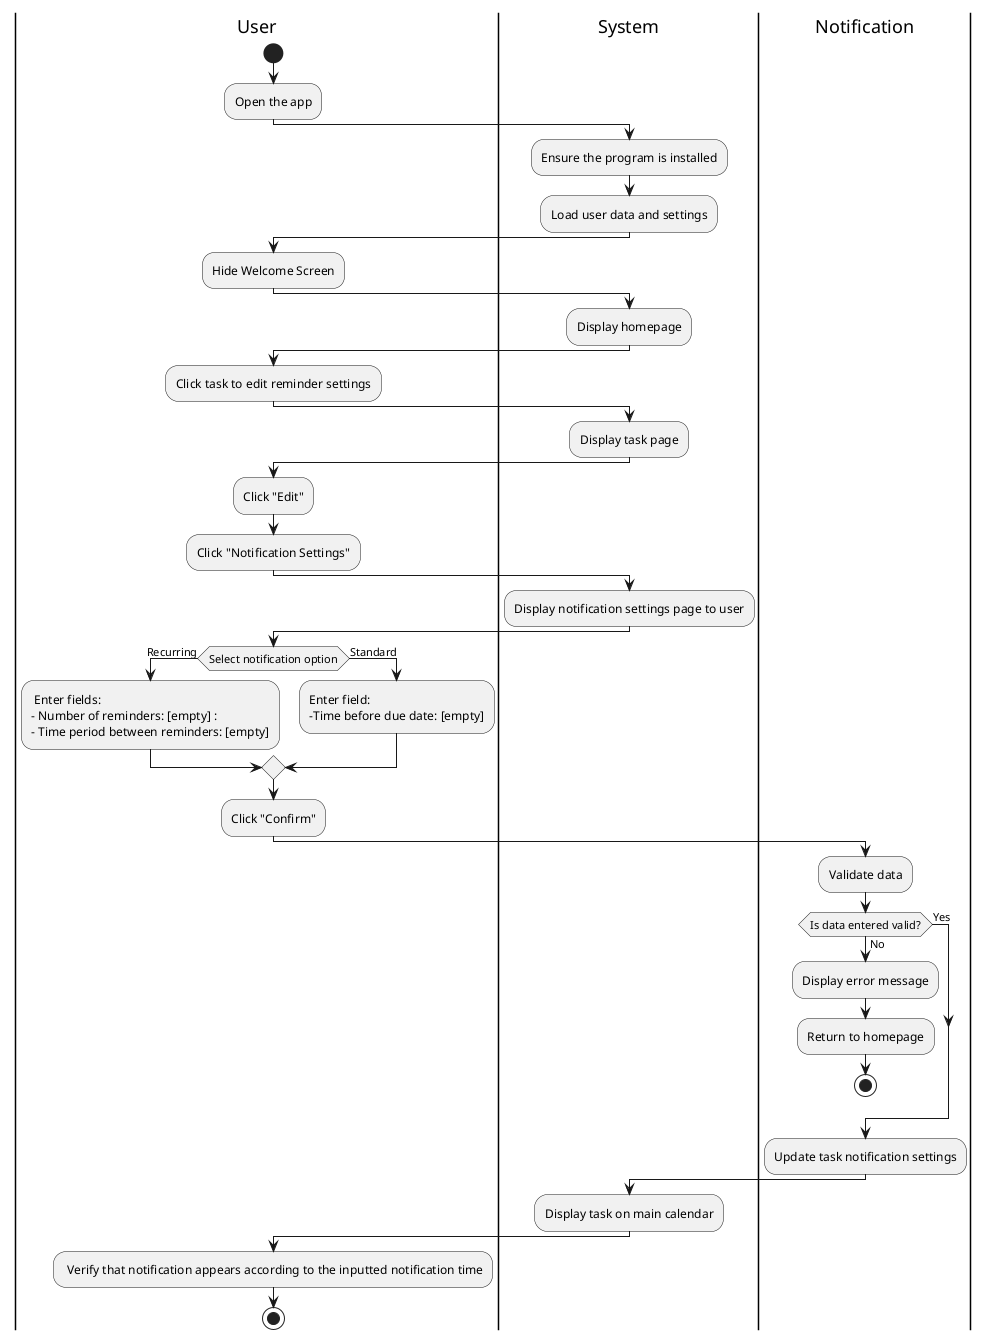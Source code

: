 @startuml
|User|
start
:Open the app; 

|System|
:Ensure the program is installed;
:Load user data and settings; 

|User|
:Hide Welcome Screen;

|System|
:Display homepage;

|User|
:Click task to edit reminder settings;

|System|
:Display task page;

|User|
:Click "Edit";
:Click "Notification Settings"; 

|System|
:Display notification settings page to user;


|User|
if (Select notification option) then (Recurring)
: Enter fields: 
- Number of reminders: [empty] :
- Time period between reminders: [empty];

else (Standard)
:Enter field:
-Time before due date: [empty]; 

endif

:Click "Confirm";

|Notification|
:Validate data;
if (Is data entered valid?) then (Yes)

else (No)
  :Display error message; 
  :Return to homepage;
  stop
 endif

:Update task notification settings; 

|System|
:Display task on main calendar;

|User|
: Verify that notification appears according to the inputted notification time; 

stop

@enduml
